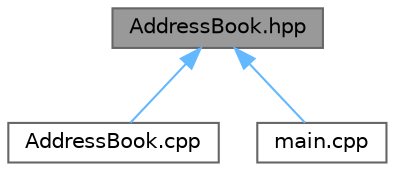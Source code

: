 digraph "AddressBook.hpp"
{
 // LATEX_PDF_SIZE
  bgcolor="transparent";
  edge [fontname=Helvetica,fontsize=10,labelfontname=Helvetica,labelfontsize=10];
  node [fontname=Helvetica,fontsize=10,shape=box,height=0.2,width=0.4];
  Node1 [id="Node000001",label="AddressBook.hpp",height=0.2,width=0.4,color="gray40", fillcolor="grey60", style="filled", fontcolor="black",tooltip="Manages a collection of contacts in the address book."];
  Node1 -> Node2 [id="edge3_Node000001_Node000002",dir="back",color="steelblue1",style="solid",tooltip=" "];
  Node2 [id="Node000002",label="AddressBook.cpp",height=0.2,width=0.4,color="grey40", fillcolor="white", style="filled",URL="$_address_book_8cpp.html",tooltip="Implementation of the AddressBook class."];
  Node1 -> Node3 [id="edge4_Node000001_Node000003",dir="back",color="steelblue1",style="solid",tooltip=" "];
  Node3 [id="Node000003",label="main.cpp",height=0.2,width=0.4,color="grey40", fillcolor="white", style="filled",URL="$main_8cpp.html",tooltip="Main program for the Address Book application."];
}
